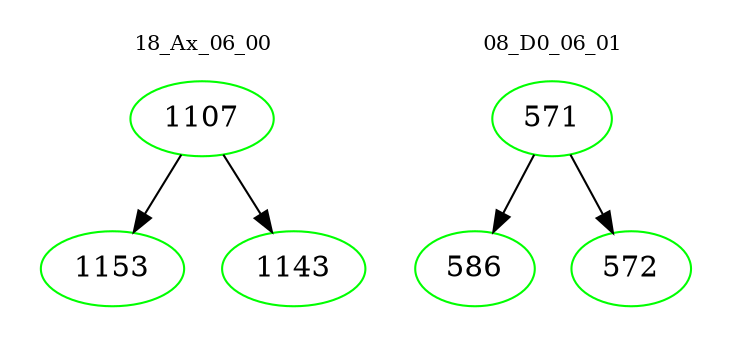digraph{
subgraph cluster_0 {
color = white
label = "18_Ax_06_00";
fontsize=10;
T0_1107 [label="1107", color="green"]
T0_1107 -> T0_1153 [color="black"]
T0_1153 [label="1153", color="green"]
T0_1107 -> T0_1143 [color="black"]
T0_1143 [label="1143", color="green"]
}
subgraph cluster_1 {
color = white
label = "08_D0_06_01";
fontsize=10;
T1_571 [label="571", color="green"]
T1_571 -> T1_586 [color="black"]
T1_586 [label="586", color="green"]
T1_571 -> T1_572 [color="black"]
T1_572 [label="572", color="green"]
}
}
